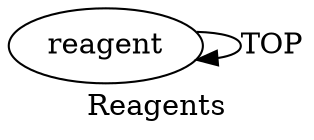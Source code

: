 digraph  {
	graph [label=Reagents];
	node [label="\N"];
	a0	 [color=black,
		gold_ind=0,
		gold_label=reagent,
		label=reagent,
		test_ind=0,
		test_label=reagent];
	a0 -> a0 [key=0,
	color=black,
	gold_label=TOP,
	label=TOP,
	test_label=TOP];
}
